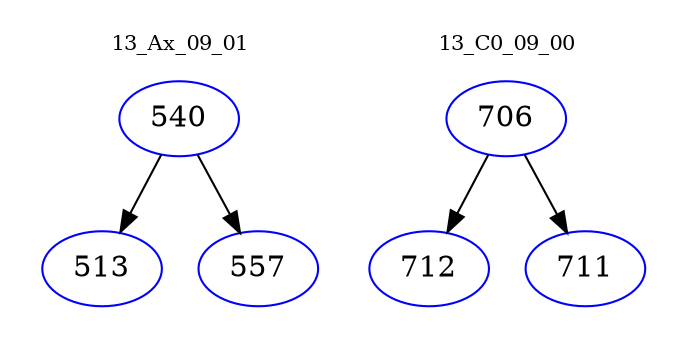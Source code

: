 digraph{
subgraph cluster_0 {
color = white
label = "13_Ax_09_01";
fontsize=10;
T0_540 [label="540", color="blue"]
T0_540 -> T0_513 [color="black"]
T0_513 [label="513", color="blue"]
T0_540 -> T0_557 [color="black"]
T0_557 [label="557", color="blue"]
}
subgraph cluster_1 {
color = white
label = "13_C0_09_00";
fontsize=10;
T1_706 [label="706", color="blue"]
T1_706 -> T1_712 [color="black"]
T1_712 [label="712", color="blue"]
T1_706 -> T1_711 [color="black"]
T1_711 [label="711", color="blue"]
}
}
